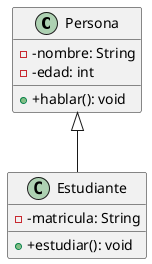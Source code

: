 @startuml
class Persona {
  - -nombre: String
  - -edad: int
  + +hablar(): void
}

class Estudiante {
  - -matricula: String
  + +estudiar(): void
}

Persona <|-- Estudiante
@enduml